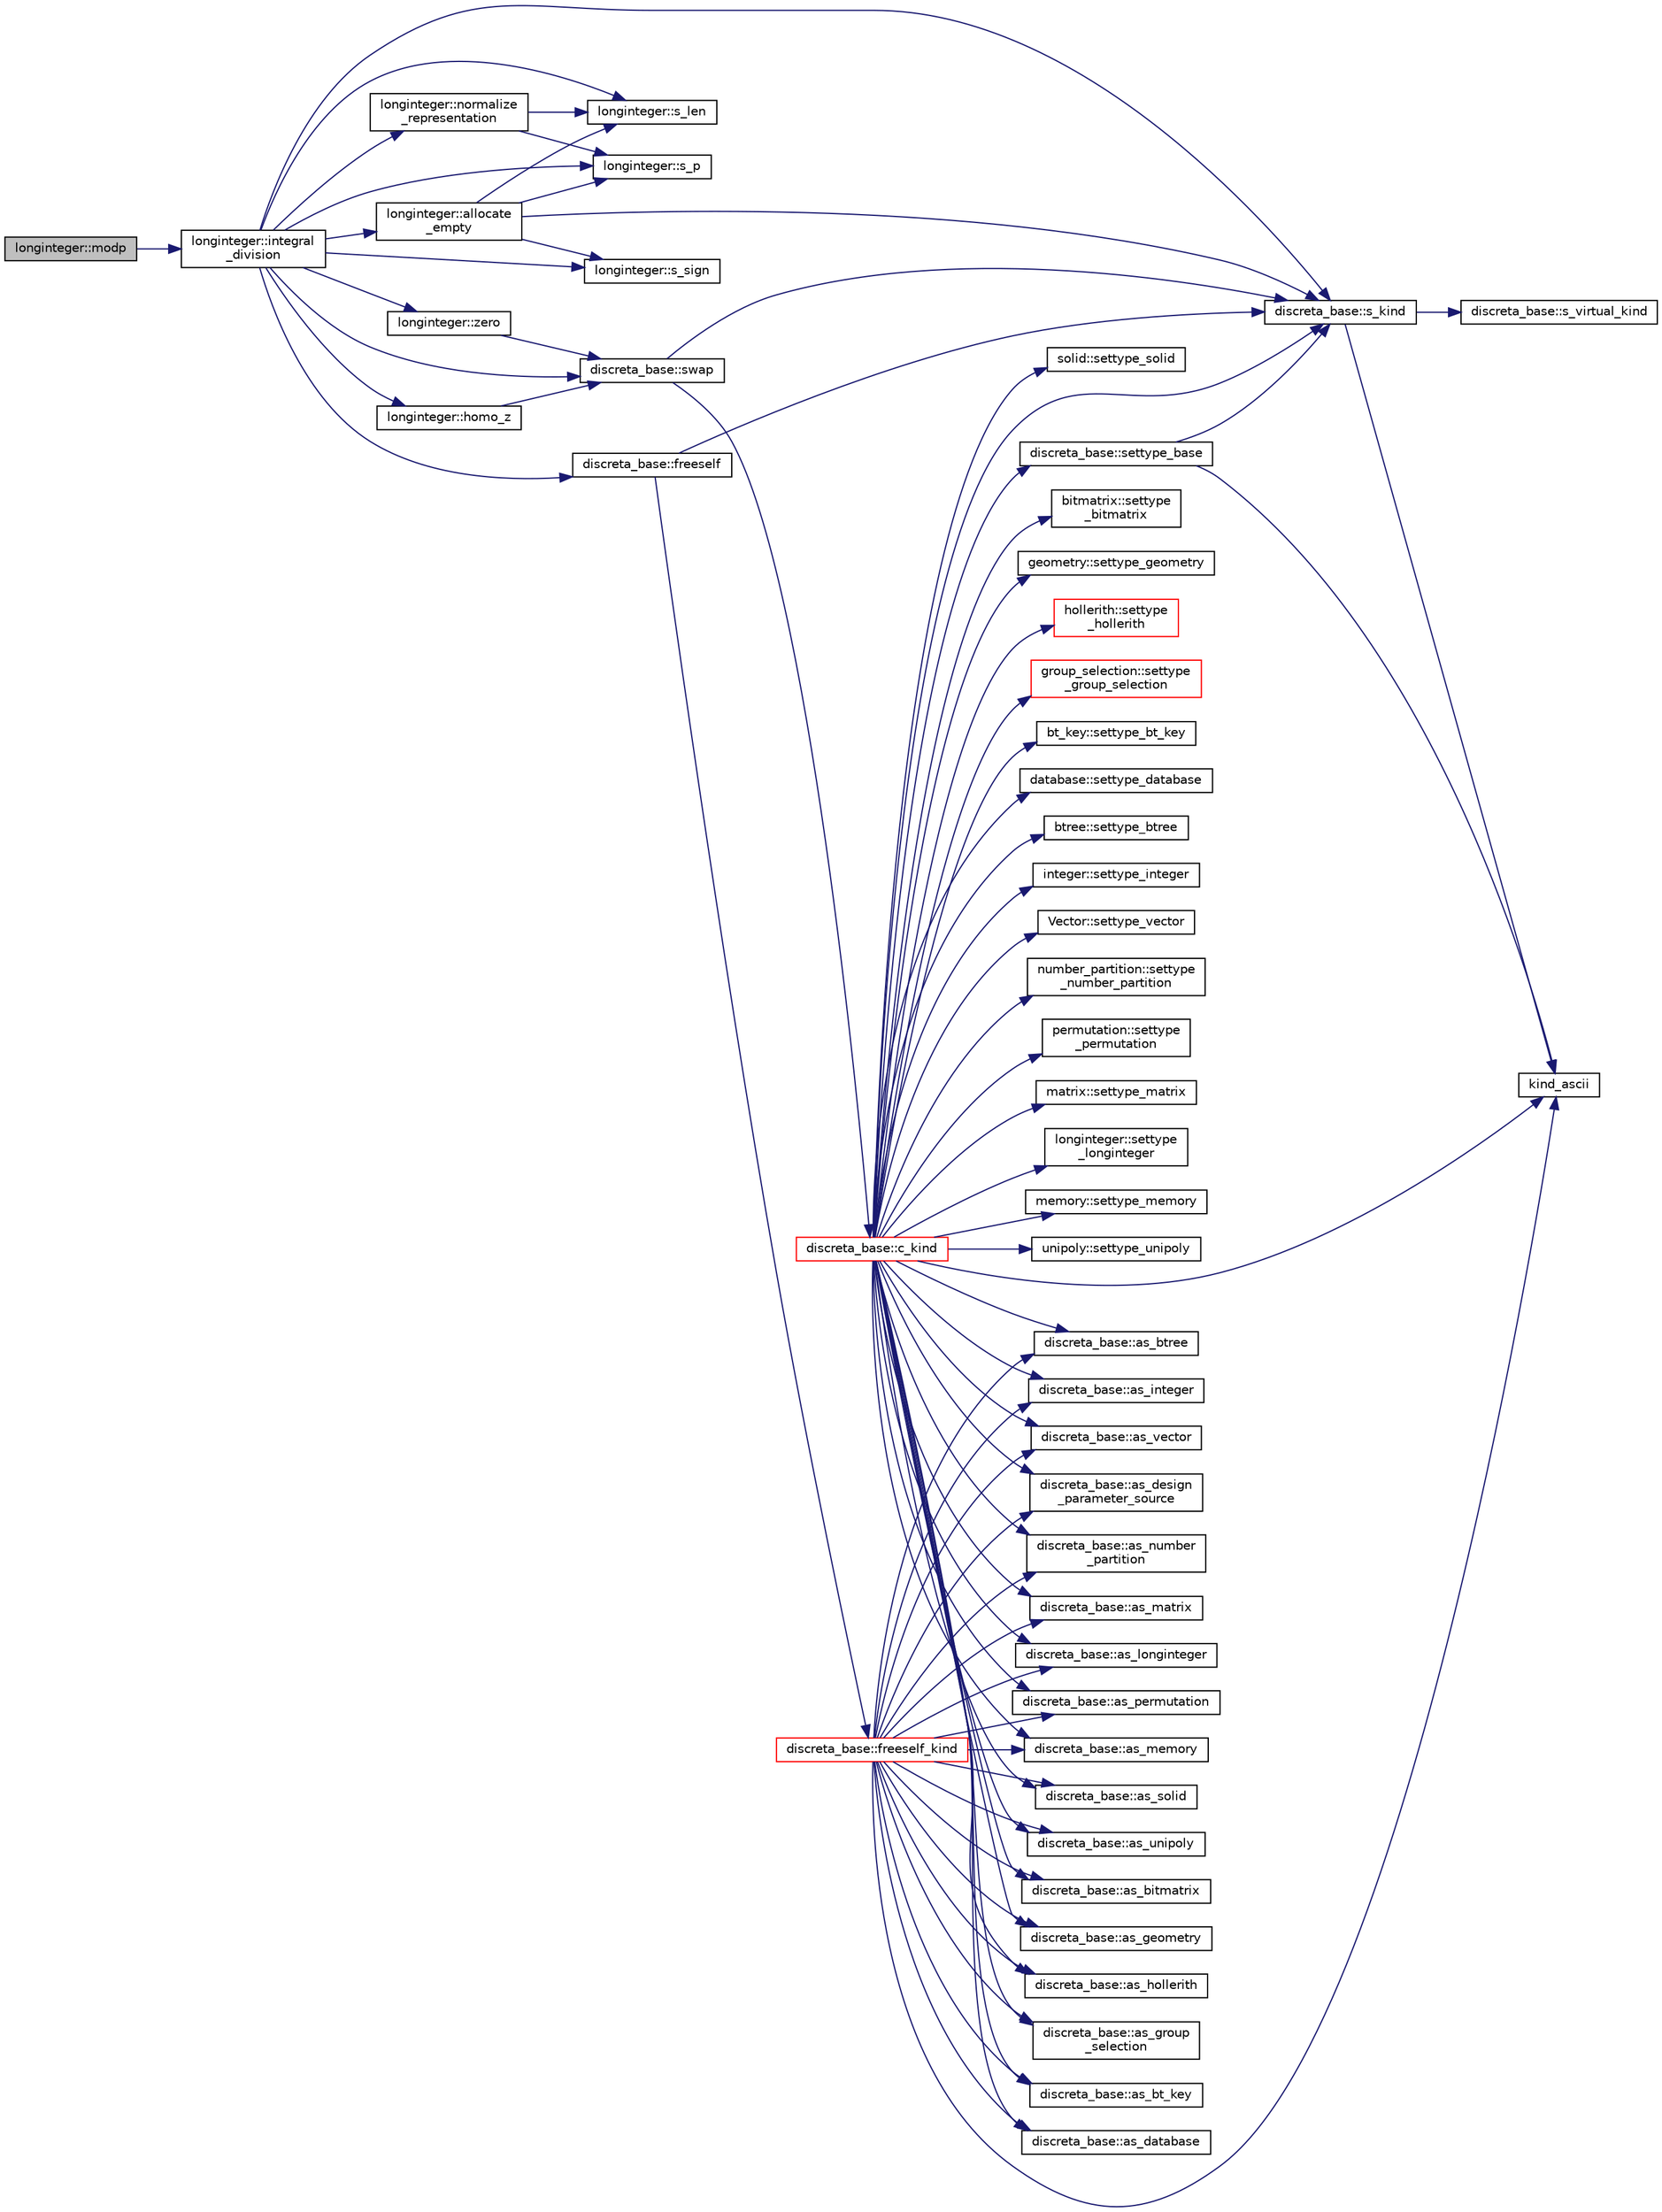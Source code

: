 digraph "longinteger::modp"
{
  edge [fontname="Helvetica",fontsize="10",labelfontname="Helvetica",labelfontsize="10"];
  node [fontname="Helvetica",fontsize="10",shape=record];
  rankdir="LR";
  Node1267 [label="longinteger::modp",height=0.2,width=0.4,color="black", fillcolor="grey75", style="filled", fontcolor="black"];
  Node1267 -> Node1268 [color="midnightblue",fontsize="10",style="solid",fontname="Helvetica"];
  Node1268 [label="longinteger::integral\l_division",height=0.2,width=0.4,color="black", fillcolor="white", style="filled",URL="$d3/d71/classlonginteger.html#a692f761cfc91770ca40ab5c2df4bd358"];
  Node1268 -> Node1269 [color="midnightblue",fontsize="10",style="solid",fontname="Helvetica"];
  Node1269 [label="discreta_base::s_kind",height=0.2,width=0.4,color="black", fillcolor="white", style="filled",URL="$d7/d71/classdiscreta__base.html#a8a830025c74adbbc3362418a7c2ba157"];
  Node1269 -> Node1270 [color="midnightblue",fontsize="10",style="solid",fontname="Helvetica"];
  Node1270 [label="discreta_base::s_virtual_kind",height=0.2,width=0.4,color="black", fillcolor="white", style="filled",URL="$d7/d71/classdiscreta__base.html#a52778a6d6943a468be083d0785d418fb"];
  Node1269 -> Node1271 [color="midnightblue",fontsize="10",style="solid",fontname="Helvetica"];
  Node1271 [label="kind_ascii",height=0.2,width=0.4,color="black", fillcolor="white", style="filled",URL="$d9/d60/discreta_8h.html#ad0ce825a9f29bc6cec27e1b64cfe27bf"];
  Node1268 -> Node1272 [color="midnightblue",fontsize="10",style="solid",fontname="Helvetica"];
  Node1272 [label="longinteger::homo_z",height=0.2,width=0.4,color="black", fillcolor="white", style="filled",URL="$d3/d71/classlonginteger.html#a986e829bf35eca2b9f24b1b3766d5677"];
  Node1272 -> Node1273 [color="midnightblue",fontsize="10",style="solid",fontname="Helvetica"];
  Node1273 [label="discreta_base::swap",height=0.2,width=0.4,color="black", fillcolor="white", style="filled",URL="$d7/d71/classdiscreta__base.html#a2e8acbb9d3476675dac5b6a583b0293e"];
  Node1273 -> Node1269 [color="midnightblue",fontsize="10",style="solid",fontname="Helvetica"];
  Node1273 -> Node1274 [color="midnightblue",fontsize="10",style="solid",fontname="Helvetica"];
  Node1274 [label="discreta_base::c_kind",height=0.2,width=0.4,color="red", fillcolor="white", style="filled",URL="$d7/d71/classdiscreta__base.html#adc2ff61589c2d083688e7a43f333cb62"];
  Node1274 -> Node1275 [color="midnightblue",fontsize="10",style="solid",fontname="Helvetica"];
  Node1275 [label="discreta_base::settype_base",height=0.2,width=0.4,color="black", fillcolor="white", style="filled",URL="$d7/d71/classdiscreta__base.html#a4f42899a89447d1c3993ea07c38f8ad4"];
  Node1275 -> Node1269 [color="midnightblue",fontsize="10",style="solid",fontname="Helvetica"];
  Node1275 -> Node1271 [color="midnightblue",fontsize="10",style="solid",fontname="Helvetica"];
  Node1274 -> Node1276 [color="midnightblue",fontsize="10",style="solid",fontname="Helvetica"];
  Node1276 [label="discreta_base::as_integer",height=0.2,width=0.4,color="black", fillcolor="white", style="filled",URL="$d7/d71/classdiscreta__base.html#a00d7691eaf874fd283d942692fe8dd26"];
  Node1274 -> Node1277 [color="midnightblue",fontsize="10",style="solid",fontname="Helvetica"];
  Node1277 [label="integer::settype_integer",height=0.2,width=0.4,color="black", fillcolor="white", style="filled",URL="$d0/de5/classinteger.html#a6265c65ef311229acd513d748faba796"];
  Node1274 -> Node1278 [color="midnightblue",fontsize="10",style="solid",fontname="Helvetica"];
  Node1278 [label="discreta_base::as_vector",height=0.2,width=0.4,color="black", fillcolor="white", style="filled",URL="$d7/d71/classdiscreta__base.html#a7bdd6cae39c380b128ee9e17e42cf020"];
  Node1274 -> Node1279 [color="midnightblue",fontsize="10",style="solid",fontname="Helvetica"];
  Node1279 [label="Vector::settype_vector",height=0.2,width=0.4,color="black", fillcolor="white", style="filled",URL="$d5/db2/class_vector.html#a34e0d00b18c051f23904a8429fa6c8b4"];
  Node1274 -> Node1280 [color="midnightblue",fontsize="10",style="solid",fontname="Helvetica"];
  Node1280 [label="discreta_base::as_number\l_partition",height=0.2,width=0.4,color="black", fillcolor="white", style="filled",URL="$d7/d71/classdiscreta__base.html#a307aa09de0e925d46697707968ffab00"];
  Node1274 -> Node1281 [color="midnightblue",fontsize="10",style="solid",fontname="Helvetica"];
  Node1281 [label="number_partition::settype\l_number_partition",height=0.2,width=0.4,color="black", fillcolor="white", style="filled",URL="$df/d50/classnumber__partition.html#a3aaec1b557758f643ffc8555bbc358be"];
  Node1274 -> Node1282 [color="midnightblue",fontsize="10",style="solid",fontname="Helvetica"];
  Node1282 [label="discreta_base::as_permutation",height=0.2,width=0.4,color="black", fillcolor="white", style="filled",URL="$d7/d71/classdiscreta__base.html#aa4e72f36a82984239b12ae831e131098"];
  Node1274 -> Node1283 [color="midnightblue",fontsize="10",style="solid",fontname="Helvetica"];
  Node1283 [label="permutation::settype\l_permutation",height=0.2,width=0.4,color="black", fillcolor="white", style="filled",URL="$d0/d08/classpermutation.html#af1eea29f86195cede9562e444664c28c"];
  Node1274 -> Node1284 [color="midnightblue",fontsize="10",style="solid",fontname="Helvetica"];
  Node1284 [label="discreta_base::as_matrix",height=0.2,width=0.4,color="black", fillcolor="white", style="filled",URL="$d7/d71/classdiscreta__base.html#ae4d7f56d917a4707b838fbffde6467ff"];
  Node1274 -> Node1285 [color="midnightblue",fontsize="10",style="solid",fontname="Helvetica"];
  Node1285 [label="matrix::settype_matrix",height=0.2,width=0.4,color="black", fillcolor="white", style="filled",URL="$d1/d8d/classmatrix.html#a1780283a64a789e4084d792683d276bb"];
  Node1274 -> Node1286 [color="midnightblue",fontsize="10",style="solid",fontname="Helvetica"];
  Node1286 [label="discreta_base::as_longinteger",height=0.2,width=0.4,color="black", fillcolor="white", style="filled",URL="$d7/d71/classdiscreta__base.html#a20a094639eb711b10c8694c51937f7cd"];
  Node1274 -> Node1287 [color="midnightblue",fontsize="10",style="solid",fontname="Helvetica"];
  Node1287 [label="longinteger::settype\l_longinteger",height=0.2,width=0.4,color="black", fillcolor="white", style="filled",URL="$d3/d71/classlonginteger.html#ae5f811ece8df31b9ff114368a18e1dc5"];
  Node1274 -> Node1288 [color="midnightblue",fontsize="10",style="solid",fontname="Helvetica"];
  Node1288 [label="discreta_base::as_memory",height=0.2,width=0.4,color="black", fillcolor="white", style="filled",URL="$d7/d71/classdiscreta__base.html#ad94b2d7dce0cd4fa22db57f6e79c4bd2"];
  Node1274 -> Node1289 [color="midnightblue",fontsize="10",style="solid",fontname="Helvetica"];
  Node1289 [label="memory::settype_memory",height=0.2,width=0.4,color="black", fillcolor="white", style="filled",URL="$d8/d99/classmemory.html#a33aae277f9b8fe36b02e9d5da895451b"];
  Node1274 -> Node1290 [color="midnightblue",fontsize="10",style="solid",fontname="Helvetica"];
  Node1290 [label="discreta_base::as_unipoly",height=0.2,width=0.4,color="black", fillcolor="white", style="filled",URL="$d7/d71/classdiscreta__base.html#ad50d8027f039fe5c2478cddb243adc9d"];
  Node1274 -> Node1291 [color="midnightblue",fontsize="10",style="solid",fontname="Helvetica"];
  Node1291 [label="unipoly::settype_unipoly",height=0.2,width=0.4,color="black", fillcolor="white", style="filled",URL="$d1/d89/classunipoly.html#a8db854fcc85c5e1150b1f1b1c005c95b"];
  Node1274 -> Node1292 [color="midnightblue",fontsize="10",style="solid",fontname="Helvetica"];
  Node1292 [label="discreta_base::as_solid",height=0.2,width=0.4,color="black", fillcolor="white", style="filled",URL="$d7/d71/classdiscreta__base.html#a1fc5f2b85ec97ab0a69dd64903c970a5"];
  Node1274 -> Node1293 [color="midnightblue",fontsize="10",style="solid",fontname="Helvetica"];
  Node1293 [label="solid::settype_solid",height=0.2,width=0.4,color="black", fillcolor="white", style="filled",URL="$d8/def/classsolid.html#a775bd4821f75a8aee4ea3d4335ff90e0"];
  Node1274 -> Node1294 [color="midnightblue",fontsize="10",style="solid",fontname="Helvetica"];
  Node1294 [label="discreta_base::as_bitmatrix",height=0.2,width=0.4,color="black", fillcolor="white", style="filled",URL="$d7/d71/classdiscreta__base.html#a071ad54ea8ef6c9d1d15f532e5a76df6"];
  Node1274 -> Node1295 [color="midnightblue",fontsize="10",style="solid",fontname="Helvetica"];
  Node1295 [label="bitmatrix::settype\l_bitmatrix",height=0.2,width=0.4,color="black", fillcolor="white", style="filled",URL="$de/dc8/classbitmatrix.html#acb571d947f9526665ebbdc0ce3e2a973"];
  Node1274 -> Node1296 [color="midnightblue",fontsize="10",style="solid",fontname="Helvetica"];
  Node1296 [label="discreta_base::as_geometry",height=0.2,width=0.4,color="black", fillcolor="white", style="filled",URL="$d7/d71/classdiscreta__base.html#a38fc7b4cdd830703e9d87354b79bc5c8"];
  Node1274 -> Node1297 [color="midnightblue",fontsize="10",style="solid",fontname="Helvetica"];
  Node1297 [label="geometry::settype_geometry",height=0.2,width=0.4,color="black", fillcolor="white", style="filled",URL="$da/d44/classgeometry.html#ab4a336baba6a3f56f5ffa053a5be5ba7"];
  Node1274 -> Node1298 [color="midnightblue",fontsize="10",style="solid",fontname="Helvetica"];
  Node1298 [label="discreta_base::as_hollerith",height=0.2,width=0.4,color="black", fillcolor="white", style="filled",URL="$d7/d71/classdiscreta__base.html#a3e66f82711f314710107e2f29e589690"];
  Node1274 -> Node1299 [color="midnightblue",fontsize="10",style="solid",fontname="Helvetica"];
  Node1299 [label="hollerith::settype\l_hollerith",height=0.2,width=0.4,color="red", fillcolor="white", style="filled",URL="$d8/d99/classhollerith.html#a23bbd4acfc88a0e90f1245f243f51f76"];
  Node1274 -> Node1301 [color="midnightblue",fontsize="10",style="solid",fontname="Helvetica"];
  Node1301 [label="discreta_base::as_group\l_selection",height=0.2,width=0.4,color="black", fillcolor="white", style="filled",URL="$d7/d71/classdiscreta__base.html#aae1bac4883c567718bef9fb610abbdc8"];
  Node1274 -> Node1302 [color="midnightblue",fontsize="10",style="solid",fontname="Helvetica"];
  Node1302 [label="group_selection::settype\l_group_selection",height=0.2,width=0.4,color="red", fillcolor="white", style="filled",URL="$d6/db0/classgroup__selection.html#a015ed73b7b8d784bedd4d11ac1fc0ec1"];
  Node1274 -> Node1305 [color="midnightblue",fontsize="10",style="solid",fontname="Helvetica"];
  Node1305 [label="discreta_base::as_bt_key",height=0.2,width=0.4,color="black", fillcolor="white", style="filled",URL="$d7/d71/classdiscreta__base.html#a2734c6e08dca17cf6588bd5064ec1b9f"];
  Node1274 -> Node1306 [color="midnightblue",fontsize="10",style="solid",fontname="Helvetica"];
  Node1306 [label="bt_key::settype_bt_key",height=0.2,width=0.4,color="black", fillcolor="white", style="filled",URL="$d1/de5/classbt__key.html#a352bb10beb7c789d8d29373035824800"];
  Node1274 -> Node1307 [color="midnightblue",fontsize="10",style="solid",fontname="Helvetica"];
  Node1307 [label="discreta_base::as_database",height=0.2,width=0.4,color="black", fillcolor="white", style="filled",URL="$d7/d71/classdiscreta__base.html#ab055d39d58210a2b03ba3d33703b09a9"];
  Node1274 -> Node1308 [color="midnightblue",fontsize="10",style="solid",fontname="Helvetica"];
  Node1308 [label="database::settype_database",height=0.2,width=0.4,color="black", fillcolor="white", style="filled",URL="$db/d72/classdatabase.html#a014639aa001462e480eb1f3984839b72"];
  Node1274 -> Node1309 [color="midnightblue",fontsize="10",style="solid",fontname="Helvetica"];
  Node1309 [label="discreta_base::as_btree",height=0.2,width=0.4,color="black", fillcolor="white", style="filled",URL="$d7/d71/classdiscreta__base.html#a78e76674cef2ec113c17989c11288778"];
  Node1274 -> Node1310 [color="midnightblue",fontsize="10",style="solid",fontname="Helvetica"];
  Node1310 [label="btree::settype_btree",height=0.2,width=0.4,color="black", fillcolor="white", style="filled",URL="$dd/db0/classbtree.html#a5a1b9773c848908a6050cc733d2d9780"];
  Node1274 -> Node1311 [color="midnightblue",fontsize="10",style="solid",fontname="Helvetica"];
  Node1311 [label="discreta_base::as_design\l_parameter_source",height=0.2,width=0.4,color="black", fillcolor="white", style="filled",URL="$d7/d71/classdiscreta__base.html#a59cbf837c6582ded5bc586265d13d81a"];
  Node1274 -> Node1271 [color="midnightblue",fontsize="10",style="solid",fontname="Helvetica"];
  Node1274 -> Node1269 [color="midnightblue",fontsize="10",style="solid",fontname="Helvetica"];
  Node1268 -> Node1315 [color="midnightblue",fontsize="10",style="solid",fontname="Helvetica"];
  Node1315 [label="longinteger::normalize\l_representation",height=0.2,width=0.4,color="black", fillcolor="white", style="filled",URL="$d3/d71/classlonginteger.html#a5e03d4e260c963943ba123114314c88b"];
  Node1315 -> Node1316 [color="midnightblue",fontsize="10",style="solid",fontname="Helvetica"];
  Node1316 [label="longinteger::s_len",height=0.2,width=0.4,color="black", fillcolor="white", style="filled",URL="$d3/d71/classlonginteger.html#a5d414ae211f4e16abd932257351c74df"];
  Node1315 -> Node1317 [color="midnightblue",fontsize="10",style="solid",fontname="Helvetica"];
  Node1317 [label="longinteger::s_p",height=0.2,width=0.4,color="black", fillcolor="white", style="filled",URL="$d3/d71/classlonginteger.html#aa946d4c3bfd34bbfd0b811d5f5795f82"];
  Node1268 -> Node1316 [color="midnightblue",fontsize="10",style="solid",fontname="Helvetica"];
  Node1268 -> Node1318 [color="midnightblue",fontsize="10",style="solid",fontname="Helvetica"];
  Node1318 [label="longinteger::zero",height=0.2,width=0.4,color="black", fillcolor="white", style="filled",URL="$d3/d71/classlonginteger.html#a082d0c05f45c21f188e17a8463a42800"];
  Node1318 -> Node1273 [color="midnightblue",fontsize="10",style="solid",fontname="Helvetica"];
  Node1268 -> Node1273 [color="midnightblue",fontsize="10",style="solid",fontname="Helvetica"];
  Node1268 -> Node1319 [color="midnightblue",fontsize="10",style="solid",fontname="Helvetica"];
  Node1319 [label="longinteger::allocate\l_empty",height=0.2,width=0.4,color="black", fillcolor="white", style="filled",URL="$d3/d71/classlonginteger.html#a40b25b8aed02337972489655293eda99"];
  Node1319 -> Node1269 [color="midnightblue",fontsize="10",style="solid",fontname="Helvetica"];
  Node1319 -> Node1320 [color="midnightblue",fontsize="10",style="solid",fontname="Helvetica"];
  Node1320 [label="longinteger::s_sign",height=0.2,width=0.4,color="black", fillcolor="white", style="filled",URL="$d3/d71/classlonginteger.html#a33f5b6c545e97635cb71670f76ed1fb3"];
  Node1319 -> Node1316 [color="midnightblue",fontsize="10",style="solid",fontname="Helvetica"];
  Node1319 -> Node1317 [color="midnightblue",fontsize="10",style="solid",fontname="Helvetica"];
  Node1268 -> Node1320 [color="midnightblue",fontsize="10",style="solid",fontname="Helvetica"];
  Node1268 -> Node1321 [color="midnightblue",fontsize="10",style="solid",fontname="Helvetica"];
  Node1321 [label="discreta_base::freeself",height=0.2,width=0.4,color="black", fillcolor="white", style="filled",URL="$d7/d71/classdiscreta__base.html#a9a3c9501a562293b5667c11b9174d6e5"];
  Node1321 -> Node1322 [color="midnightblue",fontsize="10",style="solid",fontname="Helvetica"];
  Node1322 [label="discreta_base::freeself_kind",height=0.2,width=0.4,color="red", fillcolor="white", style="filled",URL="$d7/d71/classdiscreta__base.html#a63a23ada2165b3838fab719ed458cec8"];
  Node1322 -> Node1276 [color="midnightblue",fontsize="10",style="solid",fontname="Helvetica"];
  Node1322 -> Node1278 [color="midnightblue",fontsize="10",style="solid",fontname="Helvetica"];
  Node1322 -> Node1280 [color="midnightblue",fontsize="10",style="solid",fontname="Helvetica"];
  Node1322 -> Node1282 [color="midnightblue",fontsize="10",style="solid",fontname="Helvetica"];
  Node1322 -> Node1284 [color="midnightblue",fontsize="10",style="solid",fontname="Helvetica"];
  Node1322 -> Node1286 [color="midnightblue",fontsize="10",style="solid",fontname="Helvetica"];
  Node1322 -> Node1288 [color="midnightblue",fontsize="10",style="solid",fontname="Helvetica"];
  Node1322 -> Node1290 [color="midnightblue",fontsize="10",style="solid",fontname="Helvetica"];
  Node1322 -> Node1292 [color="midnightblue",fontsize="10",style="solid",fontname="Helvetica"];
  Node1322 -> Node1294 [color="midnightblue",fontsize="10",style="solid",fontname="Helvetica"];
  Node1322 -> Node1296 [color="midnightblue",fontsize="10",style="solid",fontname="Helvetica"];
  Node1322 -> Node1298 [color="midnightblue",fontsize="10",style="solid",fontname="Helvetica"];
  Node1322 -> Node1301 [color="midnightblue",fontsize="10",style="solid",fontname="Helvetica"];
  Node1322 -> Node1305 [color="midnightblue",fontsize="10",style="solid",fontname="Helvetica"];
  Node1322 -> Node1307 [color="midnightblue",fontsize="10",style="solid",fontname="Helvetica"];
  Node1322 -> Node1309 [color="midnightblue",fontsize="10",style="solid",fontname="Helvetica"];
  Node1322 -> Node1311 [color="midnightblue",fontsize="10",style="solid",fontname="Helvetica"];
  Node1322 -> Node1271 [color="midnightblue",fontsize="10",style="solid",fontname="Helvetica"];
  Node1321 -> Node1269 [color="midnightblue",fontsize="10",style="solid",fontname="Helvetica"];
  Node1268 -> Node1317 [color="midnightblue",fontsize="10",style="solid",fontname="Helvetica"];
}
